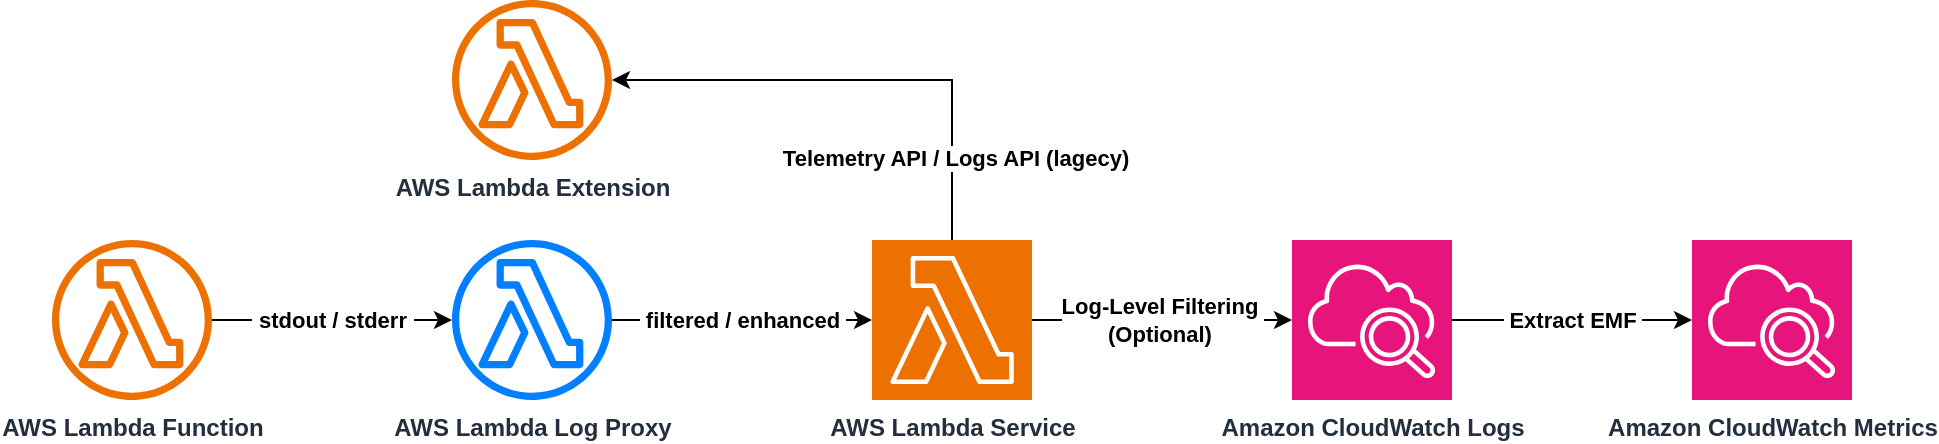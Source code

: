 <mxfile version="24.6.4" type="device">
  <diagram id="Ht1M8jgEwFfnCIfOTk4-" name="Page-1">
    <mxGraphModel dx="1180" dy="190" grid="1" gridSize="10" guides="1" tooltips="1" connect="1" arrows="1" fold="1" page="0" pageScale="1" pageWidth="827" pageHeight="1169" math="0" shadow="0">
      <root>
        <mxCell id="0" />
        <mxCell id="1" parent="0" />
        <mxCell id="EZPvbucmh5cc3Fb_RKDB-12" value="&lt;div&gt;Log-Level Filtering&amp;nbsp;&lt;br&gt;&lt;/div&gt;&lt;div&gt;&lt;div&gt;(Optional)&amp;nbsp;&lt;/div&gt;&lt;/div&gt;" style="edgeStyle=orthogonalEdgeStyle;rounded=0;orthogonalLoop=1;jettySize=auto;html=1;fontStyle=1" parent="1" source="EZPvbucmh5cc3Fb_RKDB-14" target="EZPvbucmh5cc3Fb_RKDB-18" edge="1">
          <mxGeometry relative="1" as="geometry" />
        </mxCell>
        <mxCell id="EZPvbucmh5cc3Fb_RKDB-13" value="&amp;nbsp;Telemetry API / Logs API (lagecy)" style="edgeStyle=orthogonalEdgeStyle;rounded=0;orthogonalLoop=1;jettySize=auto;html=1;fontStyle=1" parent="1" source="EZPvbucmh5cc3Fb_RKDB-14" target="EZPvbucmh5cc3Fb_RKDB-20" edge="1">
          <mxGeometry x="-0.667" relative="1" as="geometry">
            <Array as="points">
              <mxPoint x="320" y="520" />
            </Array>
            <mxPoint as="offset" />
          </mxGeometry>
        </mxCell>
        <mxCell id="EZPvbucmh5cc3Fb_RKDB-14" value="AWS Lambda Service" style="sketch=0;points=[[0,0,0],[0.25,0,0],[0.5,0,0],[0.75,0,0],[1,0,0],[0,1,0],[0.25,1,0],[0.5,1,0],[0.75,1,0],[1,1,0],[0,0.25,0],[0,0.5,0],[0,0.75,0],[1,0.25,0],[1,0.5,0],[1,0.75,0]];outlineConnect=0;fontColor=#232F3E;fillColor=#ED7100;strokeColor=#ffffff;dashed=0;verticalLabelPosition=bottom;verticalAlign=top;align=center;html=1;fontSize=12;fontStyle=1;aspect=fixed;shape=mxgraph.aws4.resourceIcon;resIcon=mxgraph.aws4.lambda;" parent="1" vertex="1">
          <mxGeometry x="280" y="600" width="80" height="80" as="geometry" />
        </mxCell>
        <mxCell id="EZPvbucmh5cc3Fb_RKDB-22" value="&amp;nbsp;stdout / stderr&amp;nbsp;" style="edgeStyle=orthogonalEdgeStyle;rounded=0;orthogonalLoop=1;jettySize=auto;html=1;fontStyle=1" parent="1" source="EZPvbucmh5cc3Fb_RKDB-16" target="EZPvbucmh5cc3Fb_RKDB-21" edge="1">
          <mxGeometry relative="1" as="geometry" />
        </mxCell>
        <mxCell id="EZPvbucmh5cc3Fb_RKDB-16" value="AWS Lambda Function" style="sketch=0;outlineConnect=0;fontColor=#232F3E;gradientColor=none;fillColor=#ED7100;strokeColor=none;dashed=0;verticalLabelPosition=bottom;verticalAlign=top;align=center;html=1;fontSize=12;fontStyle=1;aspect=fixed;pointerEvents=1;shape=mxgraph.aws4.lambda_function;" parent="1" vertex="1">
          <mxGeometry x="-130" y="600" width="80" height="80" as="geometry" />
        </mxCell>
        <mxCell id="EZPvbucmh5cc3Fb_RKDB-17" value="&amp;nbsp;Extract EMF&amp;nbsp;" style="edgeStyle=orthogonalEdgeStyle;rounded=0;orthogonalLoop=1;jettySize=auto;html=1;fontStyle=1" parent="1" source="EZPvbucmh5cc3Fb_RKDB-18" target="EZPvbucmh5cc3Fb_RKDB-19" edge="1">
          <mxGeometry relative="1" as="geometry" />
        </mxCell>
        <mxCell id="EZPvbucmh5cc3Fb_RKDB-18" value="Amazon CloudWatch Logs" style="sketch=0;points=[[0,0,0],[0.25,0,0],[0.5,0,0],[0.75,0,0],[1,0,0],[0,1,0],[0.25,1,0],[0.5,1,0],[0.75,1,0],[1,1,0],[0,0.25,0],[0,0.5,0],[0,0.75,0],[1,0.25,0],[1,0.5,0],[1,0.75,0]];points=[[0,0,0],[0.25,0,0],[0.5,0,0],[0.75,0,0],[1,0,0],[0,1,0],[0.25,1,0],[0.5,1,0],[0.75,1,0],[1,1,0],[0,0.25,0],[0,0.5,0],[0,0.75,0],[1,0.25,0],[1,0.5,0],[1,0.75,0]];outlineConnect=0;fontColor=#232F3E;fillColor=#E7157B;strokeColor=#ffffff;dashed=0;verticalLabelPosition=bottom;verticalAlign=top;align=center;html=1;fontSize=12;fontStyle=1;aspect=fixed;shape=mxgraph.aws4.resourceIcon;resIcon=mxgraph.aws4.cloudwatch_2;" parent="1" vertex="1">
          <mxGeometry x="490" y="600" width="80" height="80" as="geometry" />
        </mxCell>
        <mxCell id="EZPvbucmh5cc3Fb_RKDB-19" value="Amazon CloudWatch Metrics" style="sketch=0;points=[[0,0,0],[0.25,0,0],[0.5,0,0],[0.75,0,0],[1,0,0],[0,1,0],[0.25,1,0],[0.5,1,0],[0.75,1,0],[1,1,0],[0,0.25,0],[0,0.5,0],[0,0.75,0],[1,0.25,0],[1,0.5,0],[1,0.75,0]];points=[[0,0,0],[0.25,0,0],[0.5,0,0],[0.75,0,0],[1,0,0],[0,1,0],[0.25,1,0],[0.5,1,0],[0.75,1,0],[1,1,0],[0,0.25,0],[0,0.5,0],[0,0.75,0],[1,0.25,0],[1,0.5,0],[1,0.75,0]];outlineConnect=0;fontColor=#232F3E;fillColor=#E7157B;strokeColor=#ffffff;dashed=0;verticalLabelPosition=bottom;verticalAlign=top;align=center;html=1;fontSize=12;fontStyle=1;aspect=fixed;shape=mxgraph.aws4.resourceIcon;resIcon=mxgraph.aws4.cloudwatch_2;" parent="1" vertex="1">
          <mxGeometry x="690" y="600" width="80" height="80" as="geometry" />
        </mxCell>
        <mxCell id="EZPvbucmh5cc3Fb_RKDB-20" value="AWS Lambda Extension" style="sketch=0;outlineConnect=0;fontColor=#232F3E;gradientColor=none;fillColor=#ED7100;strokeColor=none;dashed=0;verticalLabelPosition=bottom;verticalAlign=top;align=center;html=1;fontSize=12;fontStyle=1;aspect=fixed;pointerEvents=1;shape=mxgraph.aws4.lambda_function;" parent="1" vertex="1">
          <mxGeometry x="70" y="480" width="80" height="80" as="geometry" />
        </mxCell>
        <mxCell id="EZPvbucmh5cc3Fb_RKDB-23" value="&lt;b&gt;&amp;nbsp;filtered / enhanced&amp;nbsp;&lt;/b&gt;" style="edgeStyle=orthogonalEdgeStyle;rounded=0;orthogonalLoop=1;jettySize=auto;html=1;" parent="1" source="EZPvbucmh5cc3Fb_RKDB-21" target="EZPvbucmh5cc3Fb_RKDB-14" edge="1">
          <mxGeometry relative="1" as="geometry" />
        </mxCell>
        <mxCell id="EZPvbucmh5cc3Fb_RKDB-21" value="AWS Lambda Log Proxy" style="sketch=0;outlineConnect=0;fontColor=#232F3E;gradientColor=none;fillColor=#007FFF;strokeColor=none;dashed=0;verticalLabelPosition=bottom;verticalAlign=top;align=center;html=1;fontSize=12;fontStyle=1;aspect=fixed;pointerEvents=1;shape=mxgraph.aws4.lambda_function;" parent="1" vertex="1">
          <mxGeometry x="70" y="600" width="80" height="80" as="geometry" />
        </mxCell>
      </root>
    </mxGraphModel>
  </diagram>
</mxfile>
